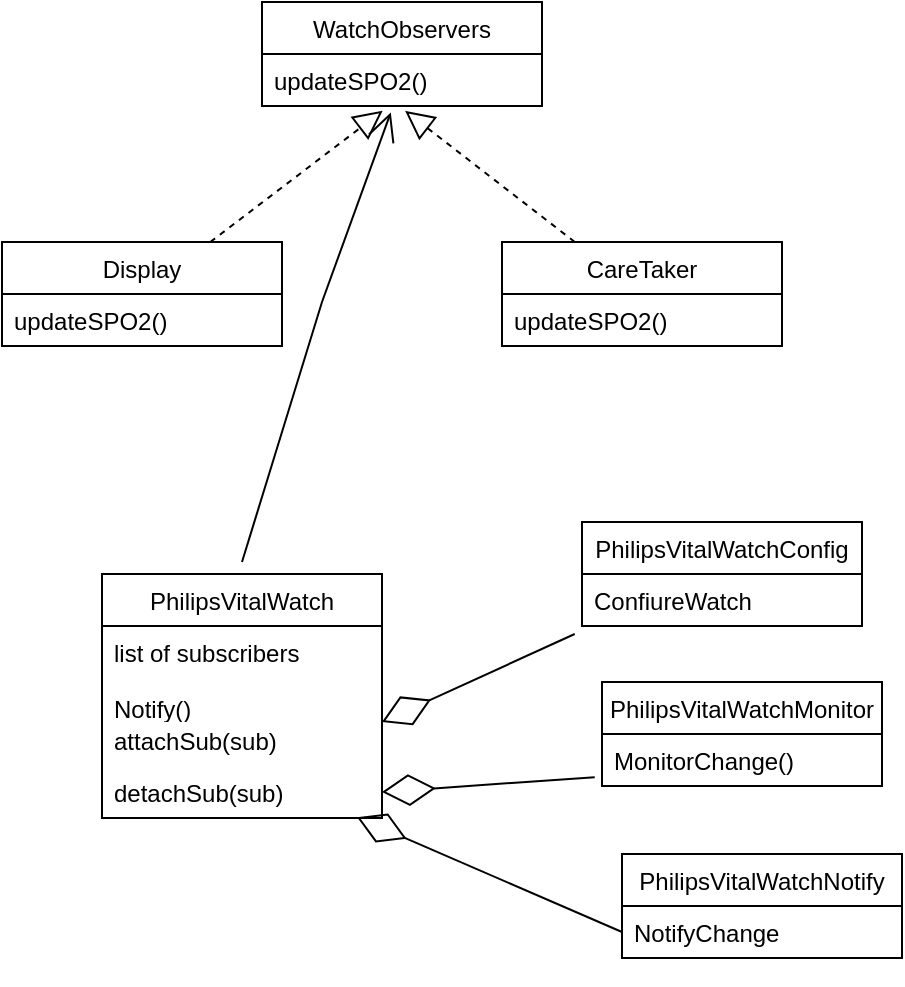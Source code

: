 <mxfile version="20.1.3" type="github">
  <diagram id="Dqg8gI9X4gpdxo1kz8tV" name="Page-1">
    <mxGraphModel dx="528" dy="473" grid="1" gridSize="10" guides="1" tooltips="1" connect="1" arrows="1" fold="1" page="1" pageScale="1" pageWidth="850" pageHeight="1100" math="0" shadow="0">
      <root>
        <mxCell id="0" />
        <mxCell id="1" parent="0" />
        <mxCell id="cBvsEF9ys3iTo3MnXstM-1" value="Display" style="swimlane;fontStyle=0;childLayout=stackLayout;horizontal=1;startSize=26;fillColor=none;horizontalStack=0;resizeParent=1;resizeParentMax=0;resizeLast=0;collapsible=1;marginBottom=0;" vertex="1" parent="1">
          <mxGeometry x="40" y="140" width="140" height="52" as="geometry" />
        </mxCell>
        <mxCell id="cBvsEF9ys3iTo3MnXstM-3" value="updateSPO2()" style="text;strokeColor=none;fillColor=none;align=left;verticalAlign=top;spacingLeft=4;spacingRight=4;overflow=hidden;rotatable=0;points=[[0,0.5],[1,0.5]];portConstraint=eastwest;" vertex="1" parent="cBvsEF9ys3iTo3MnXstM-1">
          <mxGeometry y="26" width="140" height="26" as="geometry" />
        </mxCell>
        <mxCell id="cBvsEF9ys3iTo3MnXstM-5" value="CareTaker" style="swimlane;fontStyle=0;childLayout=stackLayout;horizontal=1;startSize=26;fillColor=none;horizontalStack=0;resizeParent=1;resizeParentMax=0;resizeLast=0;collapsible=1;marginBottom=0;" vertex="1" parent="1">
          <mxGeometry x="290" y="140" width="140" height="52" as="geometry" />
        </mxCell>
        <mxCell id="cBvsEF9ys3iTo3MnXstM-6" value="updateSPO2()" style="text;strokeColor=none;fillColor=none;align=left;verticalAlign=top;spacingLeft=4;spacingRight=4;overflow=hidden;rotatable=0;points=[[0,0.5],[1,0.5]];portConstraint=eastwest;" vertex="1" parent="cBvsEF9ys3iTo3MnXstM-5">
          <mxGeometry y="26" width="140" height="26" as="geometry" />
        </mxCell>
        <mxCell id="cBvsEF9ys3iTo3MnXstM-9" value="PhilipsVitalWatch" style="swimlane;fontStyle=0;childLayout=stackLayout;horizontal=1;startSize=26;fillColor=none;horizontalStack=0;resizeParent=1;resizeParentMax=0;resizeLast=0;collapsible=1;marginBottom=0;" vertex="1" parent="1">
          <mxGeometry x="90" y="306" width="140" height="122" as="geometry" />
        </mxCell>
        <mxCell id="cBvsEF9ys3iTo3MnXstM-10" value="list of subscribers&#xa;&#xa;Notify()&#xa;" style="text;strokeColor=none;fillColor=none;align=left;verticalAlign=top;spacingLeft=4;spacingRight=4;overflow=hidden;rotatable=0;points=[[0,0.5],[1,0.5]];portConstraint=eastwest;" vertex="1" parent="cBvsEF9ys3iTo3MnXstM-9">
          <mxGeometry y="26" width="140" height="44" as="geometry" />
        </mxCell>
        <mxCell id="cBvsEF9ys3iTo3MnXstM-11" value="attachSub(sub)" style="text;strokeColor=none;fillColor=none;align=left;verticalAlign=top;spacingLeft=4;spacingRight=4;overflow=hidden;rotatable=0;points=[[0,0.5],[1,0.5]];portConstraint=eastwest;" vertex="1" parent="cBvsEF9ys3iTo3MnXstM-9">
          <mxGeometry y="70" width="140" height="26" as="geometry" />
        </mxCell>
        <mxCell id="cBvsEF9ys3iTo3MnXstM-12" value="detachSub(sub)" style="text;strokeColor=none;fillColor=none;align=left;verticalAlign=top;spacingLeft=4;spacingRight=4;overflow=hidden;rotatable=0;points=[[0,0.5],[1,0.5]];portConstraint=eastwest;" vertex="1" parent="cBvsEF9ys3iTo3MnXstM-9">
          <mxGeometry y="96" width="140" height="26" as="geometry" />
        </mxCell>
        <mxCell id="cBvsEF9ys3iTo3MnXstM-14" value="PhilipsVitalWatchConfig" style="swimlane;fontStyle=0;childLayout=stackLayout;horizontal=1;startSize=26;fillColor=none;horizontalStack=0;resizeParent=1;resizeParentMax=0;resizeLast=0;collapsible=1;marginBottom=0;" vertex="1" parent="1">
          <mxGeometry x="330" y="280" width="140" height="52" as="geometry" />
        </mxCell>
        <mxCell id="cBvsEF9ys3iTo3MnXstM-15" value="ConfiureWatch" style="text;strokeColor=none;fillColor=none;align=left;verticalAlign=top;spacingLeft=4;spacingRight=4;overflow=hidden;rotatable=0;points=[[0,0.5],[1,0.5]];portConstraint=eastwest;" vertex="1" parent="cBvsEF9ys3iTo3MnXstM-14">
          <mxGeometry y="26" width="140" height="26" as="geometry" />
        </mxCell>
        <mxCell id="cBvsEF9ys3iTo3MnXstM-18" value="PhilipsVitalWatchMonitor" style="swimlane;fontStyle=0;childLayout=stackLayout;horizontal=1;startSize=26;fillColor=none;horizontalStack=0;resizeParent=1;resizeParentMax=0;resizeLast=0;collapsible=1;marginBottom=0;" vertex="1" parent="1">
          <mxGeometry x="340" y="360" width="140" height="52" as="geometry" />
        </mxCell>
        <mxCell id="cBvsEF9ys3iTo3MnXstM-21" value="MonitorChange()" style="text;strokeColor=none;fillColor=none;align=left;verticalAlign=top;spacingLeft=4;spacingRight=4;overflow=hidden;rotatable=0;points=[[0,0.5],[1,0.5]];portConstraint=eastwest;" vertex="1" parent="cBvsEF9ys3iTo3MnXstM-18">
          <mxGeometry y="26" width="140" height="26" as="geometry" />
        </mxCell>
        <mxCell id="cBvsEF9ys3iTo3MnXstM-22" value="PhilipsVitalWatchNotify" style="swimlane;fontStyle=0;childLayout=stackLayout;horizontal=1;startSize=26;fillColor=none;horizontalStack=0;resizeParent=1;resizeParentMax=0;resizeLast=0;collapsible=1;marginBottom=0;" vertex="1" parent="1">
          <mxGeometry x="350" y="446" width="140" height="52" as="geometry" />
        </mxCell>
        <mxCell id="cBvsEF9ys3iTo3MnXstM-24" value="NotifyChange" style="text;strokeColor=none;fillColor=none;align=left;verticalAlign=top;spacingLeft=4;spacingRight=4;overflow=hidden;rotatable=0;points=[[0,0.5],[1,0.5]];portConstraint=eastwest;" vertex="1" parent="cBvsEF9ys3iTo3MnXstM-22">
          <mxGeometry y="26" width="140" height="26" as="geometry" />
        </mxCell>
        <mxCell id="cBvsEF9ys3iTo3MnXstM-28" value="" style="endArrow=diamondThin;endFill=0;endSize=24;html=1;rounded=0;exitX=-0.026;exitY=1.154;exitDx=0;exitDy=0;exitPerimeter=0;" edge="1" parent="1" source="cBvsEF9ys3iTo3MnXstM-15">
          <mxGeometry width="160" relative="1" as="geometry">
            <mxPoint x="190" y="350" as="sourcePoint" />
            <mxPoint x="230" y="380" as="targetPoint" />
          </mxGeometry>
        </mxCell>
        <mxCell id="cBvsEF9ys3iTo3MnXstM-29" value="" style="endArrow=diamondThin;endFill=0;endSize=24;html=1;rounded=0;exitX=-0.026;exitY=0.831;exitDx=0;exitDy=0;exitPerimeter=0;entryX=1;entryY=0.5;entryDx=0;entryDy=0;" edge="1" parent="1" target="cBvsEF9ys3iTo3MnXstM-12">
          <mxGeometry width="160" relative="1" as="geometry">
            <mxPoint x="336.36" y="407.606" as="sourcePoint" />
            <mxPoint x="240" y="390" as="targetPoint" />
          </mxGeometry>
        </mxCell>
        <mxCell id="cBvsEF9ys3iTo3MnXstM-30" value="" style="endArrow=diamondThin;endFill=0;endSize=24;html=1;rounded=0;exitX=0;exitY=0.5;exitDx=0;exitDy=0;entryX=0.911;entryY=0.985;entryDx=0;entryDy=0;entryPerimeter=0;" edge="1" parent="1" target="cBvsEF9ys3iTo3MnXstM-12">
          <mxGeometry width="160" relative="1" as="geometry">
            <mxPoint x="350" y="485" as="sourcePoint" />
            <mxPoint x="240" y="407" as="targetPoint" />
          </mxGeometry>
        </mxCell>
        <mxCell id="cBvsEF9ys3iTo3MnXstM-33" value="WatchObservers" style="swimlane;fontStyle=0;childLayout=stackLayout;horizontal=1;startSize=26;fillColor=none;horizontalStack=0;resizeParent=1;resizeParentMax=0;resizeLast=0;collapsible=1;marginBottom=0;" vertex="1" parent="1">
          <mxGeometry x="170" y="20" width="140" height="52" as="geometry" />
        </mxCell>
        <mxCell id="cBvsEF9ys3iTo3MnXstM-34" value="updateSPO2()" style="text;strokeColor=none;fillColor=none;align=left;verticalAlign=top;spacingLeft=4;spacingRight=4;overflow=hidden;rotatable=0;points=[[0,0.5],[1,0.5]];portConstraint=eastwest;" vertex="1" parent="cBvsEF9ys3iTo3MnXstM-33">
          <mxGeometry y="26" width="140" height="26" as="geometry" />
        </mxCell>
        <mxCell id="cBvsEF9ys3iTo3MnXstM-37" value="" style="endArrow=block;dashed=1;endFill=0;endSize=12;html=1;rounded=0;entryX=0.431;entryY=1.092;entryDx=0;entryDy=0;entryPerimeter=0;" edge="1" parent="1" source="cBvsEF9ys3iTo3MnXstM-1" target="cBvsEF9ys3iTo3MnXstM-34">
          <mxGeometry width="160" relative="1" as="geometry">
            <mxPoint x="190" y="210" as="sourcePoint" />
            <mxPoint x="350" y="210" as="targetPoint" />
          </mxGeometry>
        </mxCell>
        <mxCell id="cBvsEF9ys3iTo3MnXstM-38" value="" style="endArrow=block;dashed=1;endFill=0;endSize=12;html=1;rounded=0;entryX=0.511;entryY=1.092;entryDx=0;entryDy=0;entryPerimeter=0;" edge="1" parent="1" source="cBvsEF9ys3iTo3MnXstM-5" target="cBvsEF9ys3iTo3MnXstM-34">
          <mxGeometry width="160" relative="1" as="geometry">
            <mxPoint x="187.999" y="160" as="sourcePoint" />
            <mxPoint x="240.34" y="84.392" as="targetPoint" />
          </mxGeometry>
        </mxCell>
        <mxCell id="cBvsEF9ys3iTo3MnXstM-39" value="" style="endArrow=open;endFill=1;endSize=12;html=1;rounded=0;entryX=0.46;entryY=1.123;entryDx=0;entryDy=0;entryPerimeter=0;" edge="1" parent="1" target="cBvsEF9ys3iTo3MnXstM-34">
          <mxGeometry width="160" relative="1" as="geometry">
            <mxPoint x="160" y="300" as="sourcePoint" />
            <mxPoint x="350" y="210" as="targetPoint" />
            <Array as="points">
              <mxPoint x="200" y="170" />
            </Array>
          </mxGeometry>
        </mxCell>
      </root>
    </mxGraphModel>
  </diagram>
</mxfile>
